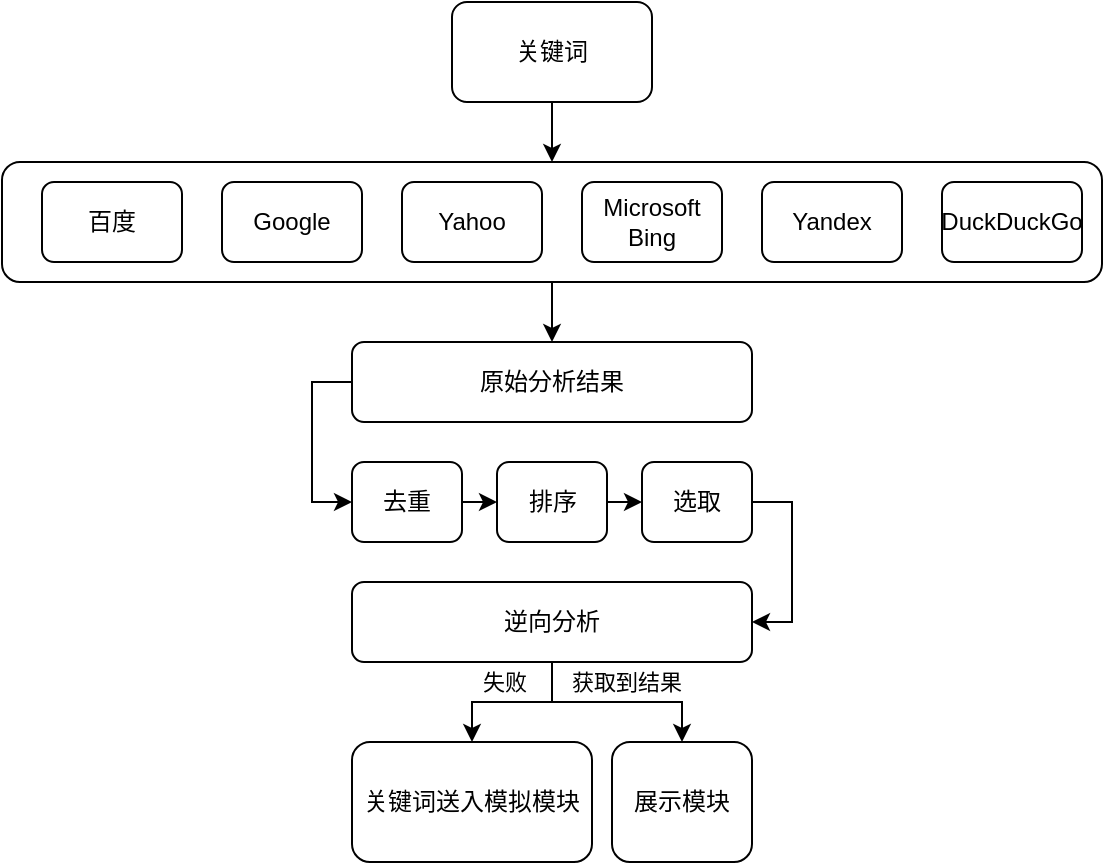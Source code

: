 <mxfile version="22.0.3" type="device">
  <diagram name="Page-1" id="2mFwnKupaxyY2h6Orktk">
    <mxGraphModel dx="1007" dy="530" grid="1" gridSize="10" guides="1" tooltips="1" connect="1" arrows="1" fold="1" page="1" pageScale="1" pageWidth="827" pageHeight="1169" math="0" shadow="0">
      <root>
        <mxCell id="0" />
        <mxCell id="1" parent="0" />
        <mxCell id="0JkTIOT3cr42P_3IT7Oo-13" style="edgeStyle=orthogonalEdgeStyle;rounded=0;orthogonalLoop=1;jettySize=auto;html=1;" edge="1" parent="1" source="0JkTIOT3cr42P_3IT7Oo-8" target="0JkTIOT3cr42P_3IT7Oo-12">
          <mxGeometry relative="1" as="geometry" />
        </mxCell>
        <mxCell id="0JkTIOT3cr42P_3IT7Oo-8" value="" style="rounded=1;whiteSpace=wrap;html=1;" vertex="1" parent="1">
          <mxGeometry x="200" y="170" width="550" height="60" as="geometry" />
        </mxCell>
        <mxCell id="0JkTIOT3cr42P_3IT7Oo-3" value="Google" style="rounded=1;whiteSpace=wrap;html=1;" vertex="1" parent="1">
          <mxGeometry x="310" y="180" width="70" height="40" as="geometry" />
        </mxCell>
        <mxCell id="0JkTIOT3cr42P_3IT7Oo-4" value="Yahoo" style="rounded=1;whiteSpace=wrap;html=1;" vertex="1" parent="1">
          <mxGeometry x="400" y="180" width="70" height="40" as="geometry" />
        </mxCell>
        <mxCell id="0JkTIOT3cr42P_3IT7Oo-5" value="Microsoft Bing" style="rounded=1;whiteSpace=wrap;html=1;" vertex="1" parent="1">
          <mxGeometry x="490" y="180" width="70" height="40" as="geometry" />
        </mxCell>
        <mxCell id="0JkTIOT3cr42P_3IT7Oo-6" value="Yandex" style="rounded=1;whiteSpace=wrap;html=1;" vertex="1" parent="1">
          <mxGeometry x="580" y="180" width="70" height="40" as="geometry" />
        </mxCell>
        <mxCell id="0JkTIOT3cr42P_3IT7Oo-7" value="DuckDuckGo" style="rounded=1;whiteSpace=wrap;html=1;" vertex="1" parent="1">
          <mxGeometry x="670" y="180" width="70" height="40" as="geometry" />
        </mxCell>
        <mxCell id="0JkTIOT3cr42P_3IT7Oo-1" value="百度" style="rounded=1;whiteSpace=wrap;html=1;" vertex="1" parent="1">
          <mxGeometry x="220" y="180" width="70" height="40" as="geometry" />
        </mxCell>
        <mxCell id="0JkTIOT3cr42P_3IT7Oo-11" style="edgeStyle=orthogonalEdgeStyle;rounded=0;orthogonalLoop=1;jettySize=auto;html=1;" edge="1" parent="1" source="0JkTIOT3cr42P_3IT7Oo-10" target="0JkTIOT3cr42P_3IT7Oo-8">
          <mxGeometry relative="1" as="geometry" />
        </mxCell>
        <mxCell id="0JkTIOT3cr42P_3IT7Oo-10" value="关键词" style="rounded=1;whiteSpace=wrap;html=1;" vertex="1" parent="1">
          <mxGeometry x="425" y="90" width="100" height="50" as="geometry" />
        </mxCell>
        <mxCell id="0JkTIOT3cr42P_3IT7Oo-16" style="edgeStyle=orthogonalEdgeStyle;rounded=0;orthogonalLoop=1;jettySize=auto;html=1;exitX=0;exitY=0.5;exitDx=0;exitDy=0;entryX=0;entryY=0.5;entryDx=0;entryDy=0;" edge="1" parent="1" source="0JkTIOT3cr42P_3IT7Oo-12" target="0JkTIOT3cr42P_3IT7Oo-14">
          <mxGeometry relative="1" as="geometry" />
        </mxCell>
        <mxCell id="0JkTIOT3cr42P_3IT7Oo-12" value="原始分析结果" style="rounded=1;whiteSpace=wrap;html=1;" vertex="1" parent="1">
          <mxGeometry x="375" y="260" width="200" height="40" as="geometry" />
        </mxCell>
        <mxCell id="0JkTIOT3cr42P_3IT7Oo-19" style="edgeStyle=orthogonalEdgeStyle;rounded=0;orthogonalLoop=1;jettySize=auto;html=1;exitX=1;exitY=0.5;exitDx=0;exitDy=0;entryX=0;entryY=0.5;entryDx=0;entryDy=0;" edge="1" parent="1" source="0JkTIOT3cr42P_3IT7Oo-14" target="0JkTIOT3cr42P_3IT7Oo-17">
          <mxGeometry relative="1" as="geometry" />
        </mxCell>
        <mxCell id="0JkTIOT3cr42P_3IT7Oo-14" value="去重" style="rounded=1;whiteSpace=wrap;html=1;" vertex="1" parent="1">
          <mxGeometry x="375" y="320" width="55" height="40" as="geometry" />
        </mxCell>
        <mxCell id="0JkTIOT3cr42P_3IT7Oo-20" style="edgeStyle=orthogonalEdgeStyle;rounded=0;orthogonalLoop=1;jettySize=auto;html=1;exitX=1;exitY=0.5;exitDx=0;exitDy=0;entryX=0;entryY=0.5;entryDx=0;entryDy=0;" edge="1" parent="1" source="0JkTIOT3cr42P_3IT7Oo-17" target="0JkTIOT3cr42P_3IT7Oo-18">
          <mxGeometry relative="1" as="geometry" />
        </mxCell>
        <mxCell id="0JkTIOT3cr42P_3IT7Oo-17" value="排序" style="rounded=1;whiteSpace=wrap;html=1;" vertex="1" parent="1">
          <mxGeometry x="447.5" y="320" width="55" height="40" as="geometry" />
        </mxCell>
        <mxCell id="0JkTIOT3cr42P_3IT7Oo-24" style="edgeStyle=orthogonalEdgeStyle;rounded=0;orthogonalLoop=1;jettySize=auto;html=1;entryX=1;entryY=0.5;entryDx=0;entryDy=0;" edge="1" parent="1" source="0JkTIOT3cr42P_3IT7Oo-18" target="0JkTIOT3cr42P_3IT7Oo-21">
          <mxGeometry relative="1" as="geometry">
            <Array as="points">
              <mxPoint x="595" y="340" />
              <mxPoint x="595" y="400" />
            </Array>
          </mxGeometry>
        </mxCell>
        <mxCell id="0JkTIOT3cr42P_3IT7Oo-18" value="选取" style="rounded=1;whiteSpace=wrap;html=1;" vertex="1" parent="1">
          <mxGeometry x="520" y="320" width="55" height="40" as="geometry" />
        </mxCell>
        <mxCell id="0JkTIOT3cr42P_3IT7Oo-28" style="edgeStyle=orthogonalEdgeStyle;rounded=0;orthogonalLoop=1;jettySize=auto;html=1;entryX=0.5;entryY=0;entryDx=0;entryDy=0;" edge="1" parent="1" source="0JkTIOT3cr42P_3IT7Oo-21" target="0JkTIOT3cr42P_3IT7Oo-27">
          <mxGeometry relative="1" as="geometry" />
        </mxCell>
        <mxCell id="0JkTIOT3cr42P_3IT7Oo-29" value="获取到结果" style="edgeLabel;html=1;align=center;verticalAlign=middle;resizable=0;points=[];" vertex="1" connectable="0" parent="0JkTIOT3cr42P_3IT7Oo-28">
          <mxGeometry x="0.057" y="3" relative="1" as="geometry">
            <mxPoint x="1" y="-7" as="offset" />
          </mxGeometry>
        </mxCell>
        <mxCell id="0JkTIOT3cr42P_3IT7Oo-31" style="edgeStyle=orthogonalEdgeStyle;rounded=0;orthogonalLoop=1;jettySize=auto;html=1;entryX=0.5;entryY=0;entryDx=0;entryDy=0;" edge="1" parent="1" source="0JkTIOT3cr42P_3IT7Oo-21" target="0JkTIOT3cr42P_3IT7Oo-30">
          <mxGeometry relative="1" as="geometry" />
        </mxCell>
        <mxCell id="0JkTIOT3cr42P_3IT7Oo-32" value="失败" style="edgeLabel;html=1;align=center;verticalAlign=middle;resizable=0;points=[];" vertex="1" connectable="0" parent="0JkTIOT3cr42P_3IT7Oo-31">
          <mxGeometry x="-0.113" y="-4" relative="1" as="geometry">
            <mxPoint x="-9" y="-6" as="offset" />
          </mxGeometry>
        </mxCell>
        <mxCell id="0JkTIOT3cr42P_3IT7Oo-21" value="逆向分析" style="rounded=1;whiteSpace=wrap;html=1;" vertex="1" parent="1">
          <mxGeometry x="375" y="380" width="200" height="40" as="geometry" />
        </mxCell>
        <mxCell id="0JkTIOT3cr42P_3IT7Oo-27" value="展示模块" style="rounded=1;whiteSpace=wrap;html=1;" vertex="1" parent="1">
          <mxGeometry x="505" y="460" width="70" height="60" as="geometry" />
        </mxCell>
        <mxCell id="0JkTIOT3cr42P_3IT7Oo-30" value="关键词送入模拟模块" style="rounded=1;whiteSpace=wrap;html=1;" vertex="1" parent="1">
          <mxGeometry x="375" y="460" width="120" height="60" as="geometry" />
        </mxCell>
      </root>
    </mxGraphModel>
  </diagram>
</mxfile>

